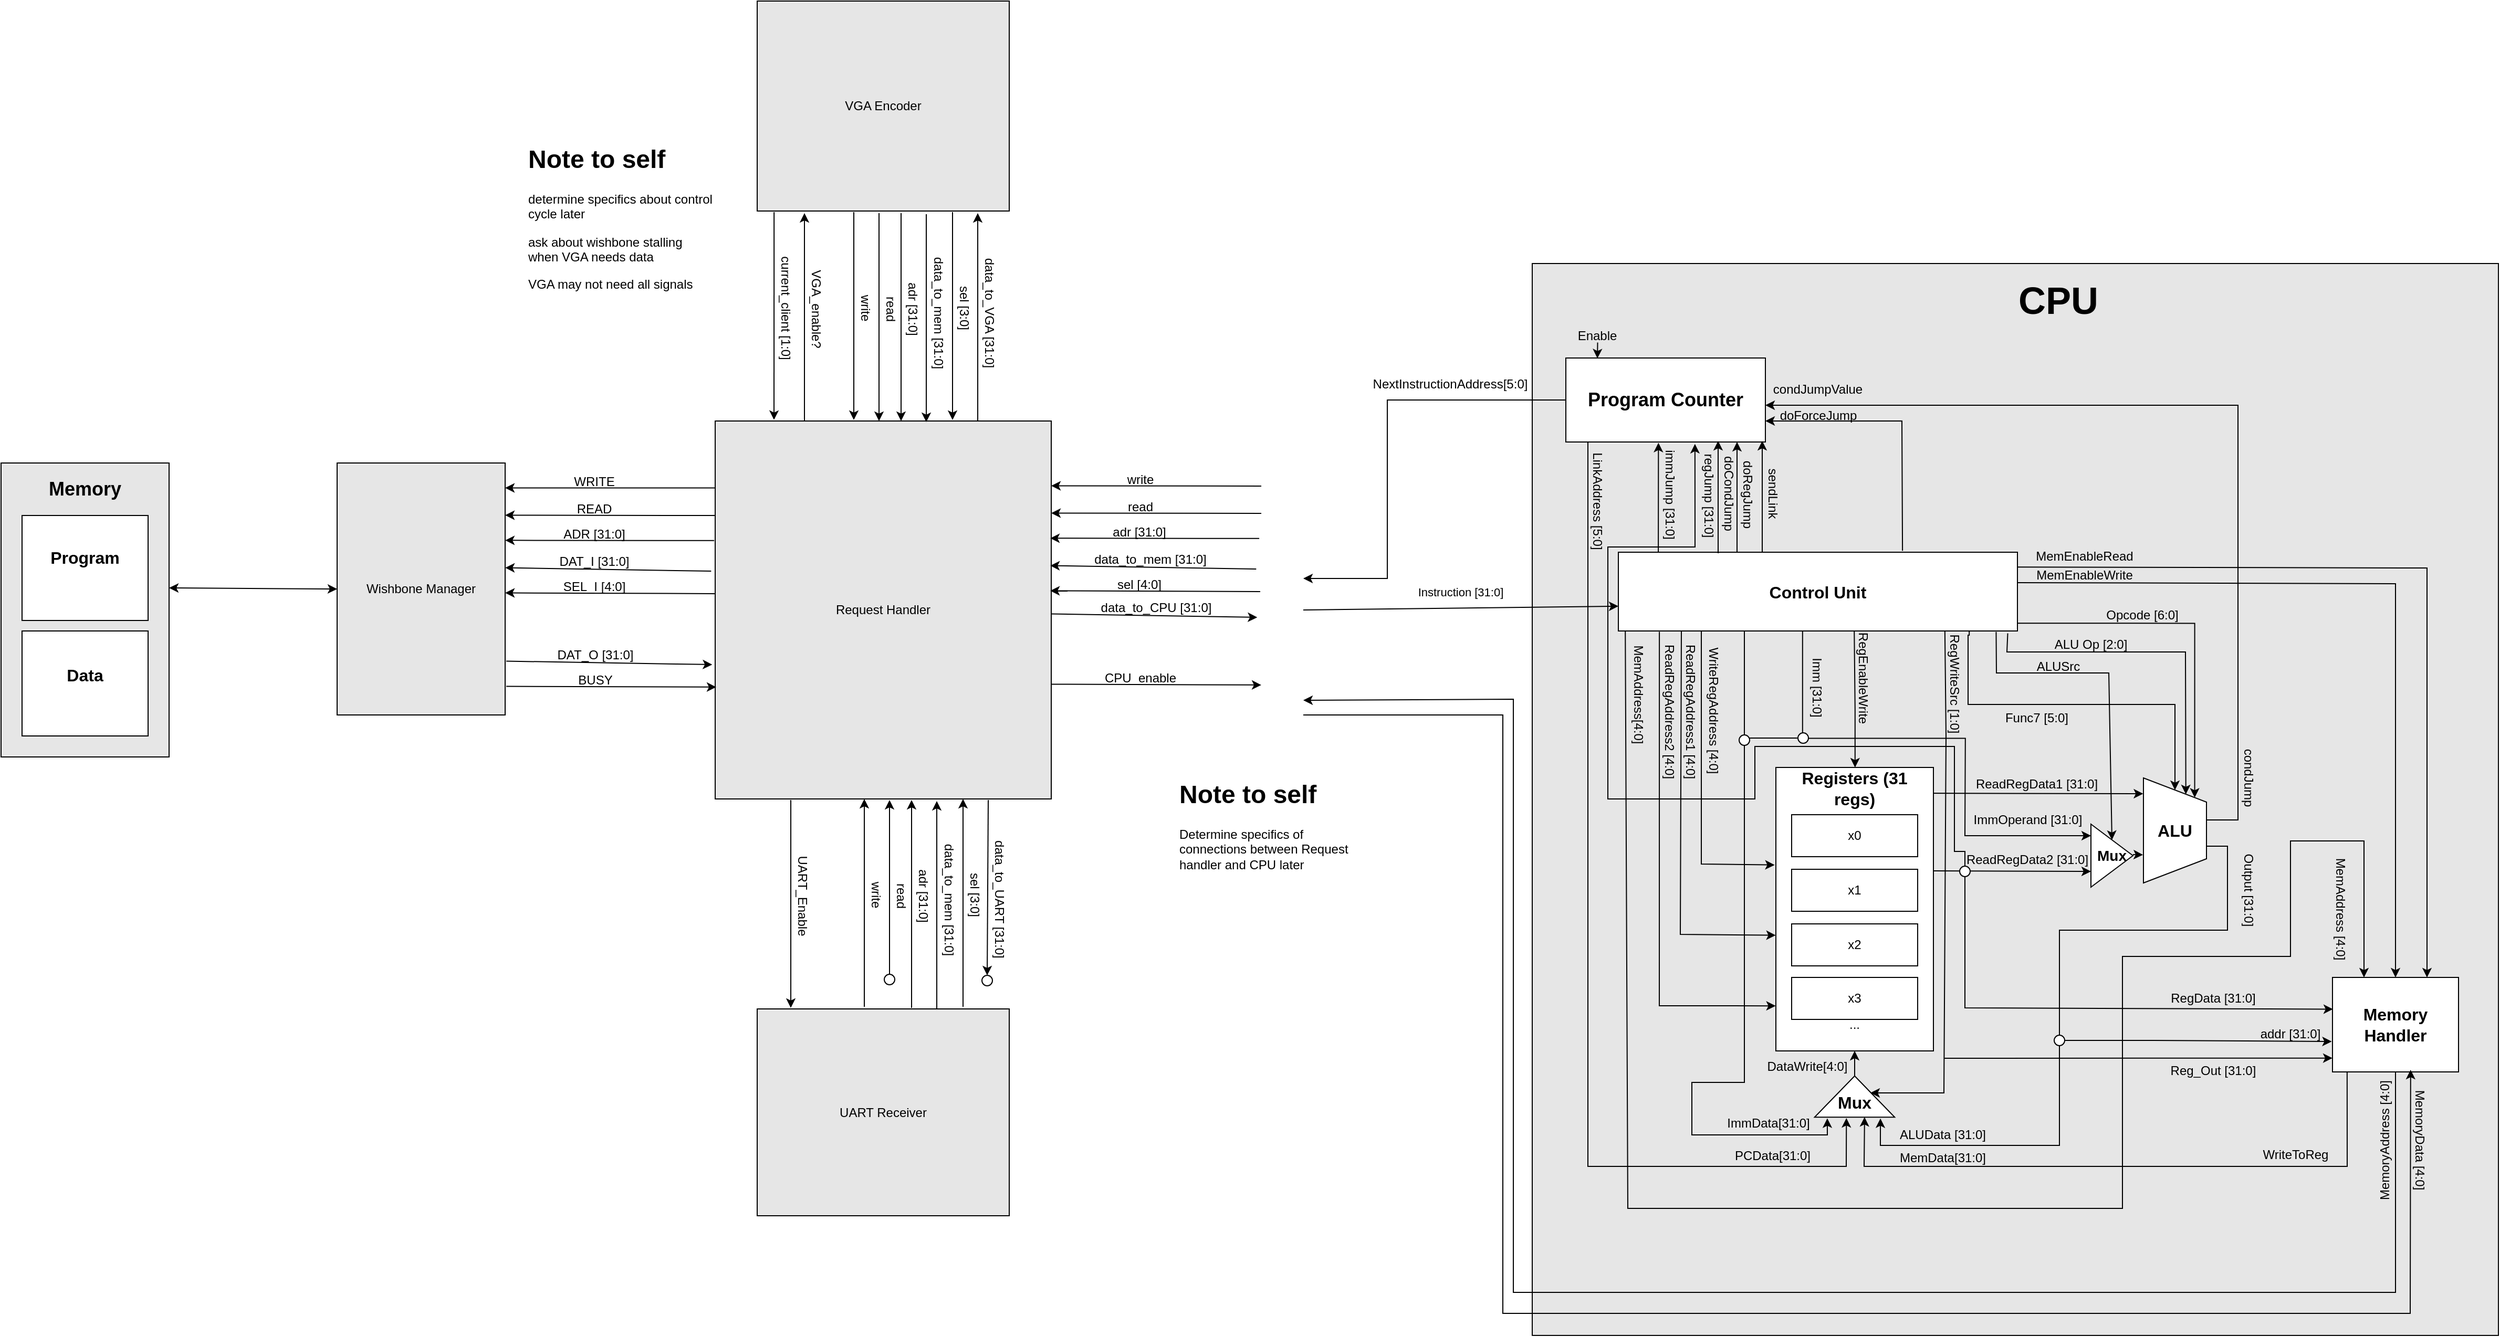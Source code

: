 <mxfile version="24.5.5" type="github">
  <diagram name="Page-1" id="UpYlr5SDMnZ8a_nCScI9">
    <mxGraphModel dx="2621" dy="1473" grid="1" gridSize="10" guides="1" tooltips="1" connect="1" arrows="1" fold="1" page="1" pageScale="1" pageWidth="850" pageHeight="1100" math="0" shadow="0">
      <root>
        <mxCell id="0" />
        <mxCell id="1" parent="0" />
        <mxCell id="yXjf_DAoQnlipOI_uSRa-1" value="" style="rounded=0;whiteSpace=wrap;html=1;fillColor=#E6E6E6;" parent="1" vertex="1">
          <mxGeometry x="-1200" width="160" height="280" as="geometry" />
        </mxCell>
        <mxCell id="yXjf_DAoQnlipOI_uSRa-2" value="" style="rounded=0;whiteSpace=wrap;html=1;" parent="1" vertex="1">
          <mxGeometry x="-1180" y="50" width="120" height="100" as="geometry" />
        </mxCell>
        <mxCell id="yXjf_DAoQnlipOI_uSRa-3" value="" style="rounded=0;whiteSpace=wrap;html=1;" parent="1" vertex="1">
          <mxGeometry x="-1180" y="160" width="120" height="100" as="geometry" />
        </mxCell>
        <mxCell id="yXjf_DAoQnlipOI_uSRa-4" value="" style="rounded=0;whiteSpace=wrap;html=1;fillColor=#E6E6E6;" parent="1" vertex="1">
          <mxGeometry x="258" y="-190" width="920" height="1021" as="geometry" />
        </mxCell>
        <mxCell id="yXjf_DAoQnlipOI_uSRa-5" value="" style="verticalLabelPosition=middle;verticalAlign=middle;html=1;shape=trapezoid;perimeter=trapezoidPerimeter;whiteSpace=wrap;size=0.23;arcSize=10;flipV=1;labelPosition=center;align=center;rotation=-90;" parent="1" vertex="1">
          <mxGeometry x="820" y="320" width="100" height="60" as="geometry" />
        </mxCell>
        <mxCell id="yXjf_DAoQnlipOI_uSRa-10" value="&lt;font style=&quot;font-size: 18px;&quot;&gt;&lt;b&gt;Program Counter&lt;/b&gt;&lt;/font&gt;" style="rounded=0;whiteSpace=wrap;html=1;" parent="1" vertex="1">
          <mxGeometry x="290" y="-100" width="190" height="80" as="geometry" />
        </mxCell>
        <mxCell id="bWer3pY09_kFjaxrSwIU-23" style="edgeStyle=orthogonalEdgeStyle;rounded=0;orthogonalLoop=1;jettySize=auto;html=1;exitX=1;exitY=0.5;exitDx=0;exitDy=0;entryX=0.909;entryY=1.011;entryDx=0;entryDy=0;entryPerimeter=0;" parent="1" target="8Gte9jZPgztsGGZdeEs2-76" edge="1">
          <mxGeometry relative="1" as="geometry">
            <mxPoint x="900" y="365" as="sourcePoint" />
            <mxPoint x="595" y="639" as="targetPoint" />
            <Array as="points">
              <mxPoint x="920" y="365" />
              <mxPoint x="920" y="445" />
              <mxPoint x="760" y="445" />
              <mxPoint x="760" y="650" />
              <mxPoint x="590" y="650" />
            </Array>
          </mxGeometry>
        </mxCell>
        <mxCell id="yXjf_DAoQnlipOI_uSRa-32" value="&lt;font style=&quot;font-size: 16px;&quot;&gt;&lt;b style=&quot;&quot;&gt;ALU&lt;/b&gt;&lt;/font&gt;" style="text;html=1;align=center;verticalAlign=middle;whiteSpace=wrap;rounded=0;" parent="1" vertex="1">
          <mxGeometry x="840" y="335" width="60" height="30" as="geometry" />
        </mxCell>
        <mxCell id="yXjf_DAoQnlipOI_uSRa-33" value="&lt;font style=&quot;font-size: 18px;&quot;&gt;&lt;b&gt;Memory&lt;/b&gt;&lt;/font&gt;" style="text;html=1;align=center;verticalAlign=middle;whiteSpace=wrap;rounded=0;" parent="1" vertex="1">
          <mxGeometry x="-1150" y="10" width="60" height="30" as="geometry" />
        </mxCell>
        <mxCell id="yXjf_DAoQnlipOI_uSRa-34" value="&lt;font style=&quot;font-size: 16px;&quot;&gt;&lt;b&gt;Program&lt;/b&gt;&lt;/font&gt;" style="text;html=1;align=center;verticalAlign=middle;whiteSpace=wrap;rounded=0;" parent="1" vertex="1">
          <mxGeometry x="-1150" y="75" width="60" height="30" as="geometry" />
        </mxCell>
        <mxCell id="yXjf_DAoQnlipOI_uSRa-35" value="&lt;font style=&quot;font-size: 16px;&quot;&gt;&lt;b&gt;Data&lt;/b&gt;&lt;/font&gt;" style="text;html=1;align=center;verticalAlign=middle;whiteSpace=wrap;rounded=0;" parent="1" vertex="1">
          <mxGeometry x="-1150" y="186.5" width="60" height="30" as="geometry" />
        </mxCell>
        <mxCell id="yXjf_DAoQnlipOI_uSRa-40" value="" style="endArrow=classic;html=1;rounded=0;entryX=-0.004;entryY=0.711;entryDx=0;entryDy=0;entryPerimeter=0;" parent="1" edge="1">
          <mxGeometry y="15" width="50" height="50" relative="1" as="geometry">
            <mxPoint x="40" y="140" as="sourcePoint" />
            <mxPoint x="340" y="136.385" as="targetPoint" />
            <mxPoint as="offset" />
          </mxGeometry>
        </mxCell>
        <mxCell id="yXjf_DAoQnlipOI_uSRa-41" value="&lt;font style=&quot;font-size: 36px;&quot;&gt;&lt;b style=&quot;&quot;&gt;CPU&lt;/b&gt;&lt;/font&gt;" style="text;html=1;align=center;verticalAlign=middle;whiteSpace=wrap;rounded=0;" parent="1" vertex="1">
          <mxGeometry x="729" y="-170" width="60" height="30" as="geometry" />
        </mxCell>
        <mxCell id="yXjf_DAoQnlipOI_uSRa-46" value="" style="endArrow=classic;html=1;rounded=0;exitX=0.59;exitY=1.03;exitDx=0;exitDy=0;exitPerimeter=0;entryX=0.5;entryY=0;entryDx=0;entryDy=0;" parent="1" edge="1">
          <mxGeometry width="50" height="50" relative="1" as="geometry">
            <mxPoint x="564.59" y="157.25" as="sourcePoint" />
            <mxPoint x="565.39" y="290" as="targetPoint" />
            <Array as="points">
              <mxPoint x="565.39" y="235" />
            </Array>
          </mxGeometry>
        </mxCell>
        <mxCell id="RlM1xWc07QcsKekBhpMz-2" style="edgeStyle=orthogonalEdgeStyle;rounded=0;orthogonalLoop=1;jettySize=auto;html=1;entryX=1;entryY=1;entryDx=0;entryDy=0;exitX=0.997;exitY=0.902;exitDx=0;exitDy=0;exitPerimeter=0;" parent="1" source="yXjf_DAoQnlipOI_uSRa-6" target="yXjf_DAoQnlipOI_uSRa-5" edge="1">
          <mxGeometry relative="1" as="geometry" />
        </mxCell>
        <mxCell id="yXjf_DAoQnlipOI_uSRa-47" value="RegEnableWrite" style="text;html=1;align=center;verticalAlign=middle;whiteSpace=wrap;rounded=0;rotation=90;" parent="1" vertex="1">
          <mxGeometry x="543" y="190" width="60" height="30" as="geometry" />
        </mxCell>
        <mxCell id="yXjf_DAoQnlipOI_uSRa-48" value="" style="endArrow=classic;html=1;rounded=0;exitX=0.012;exitY=0.098;exitDx=0;exitDy=0;exitPerimeter=0;entryX=-0.001;entryY=0.841;entryDx=0;entryDy=0;entryPerimeter=0;" parent="1" target="yXjf_DAoQnlipOI_uSRa-29" edge="1">
          <mxGeometry width="50" height="50" relative="1" as="geometry">
            <mxPoint x="379.06" y="160.716" as="sourcePoint" />
            <mxPoint x="458" y="516.8" as="targetPoint" />
            <Array as="points">
              <mxPoint x="379" y="517" />
            </Array>
          </mxGeometry>
        </mxCell>
        <mxCell id="yXjf_DAoQnlipOI_uSRa-49" value="ReadRegAddress2 [4:0]" style="text;html=1;align=center;verticalAlign=middle;whiteSpace=wrap;rounded=0;rotation=90;" parent="1" vertex="1">
          <mxGeometry x="323.5" y="221.5" width="131" height="30" as="geometry" />
        </mxCell>
        <mxCell id="yXjf_DAoQnlipOI_uSRa-50" value="" style="endArrow=classic;html=1;rounded=0;exitX=0.25;exitY=1;exitDx=0;exitDy=0;entryX=-0.001;entryY=0.592;entryDx=0;entryDy=0;entryPerimeter=0;" parent="1" target="yXjf_DAoQnlipOI_uSRa-29" edge="1">
          <mxGeometry width="50" height="50" relative="1" as="geometry">
            <mxPoint x="400" y="160" as="sourcePoint" />
            <mxPoint x="458" y="450.92" as="targetPoint" />
            <Array as="points">
              <mxPoint x="399" y="449" />
            </Array>
          </mxGeometry>
        </mxCell>
        <mxCell id="yXjf_DAoQnlipOI_uSRa-51" value="ReadRegAddress1 [4:0]" style="text;html=1;align=center;verticalAlign=middle;whiteSpace=wrap;rounded=0;rotation=90;" parent="1" vertex="1">
          <mxGeometry x="343.5" y="221.5" width="131" height="30" as="geometry" />
        </mxCell>
        <mxCell id="yXjf_DAoQnlipOI_uSRa-52" value="" style="endArrow=classic;html=1;rounded=0;exitX=0.3;exitY=1.001;exitDx=0;exitDy=0;entryX=-0.008;entryY=0.344;entryDx=0;entryDy=0;entryPerimeter=0;exitPerimeter=0;" parent="1" target="yXjf_DAoQnlipOI_uSRa-29" edge="1">
          <mxGeometry width="50" height="50" relative="1" as="geometry">
            <mxPoint x="419.0" y="160.075" as="sourcePoint" />
            <mxPoint x="454.25" y="382.61" as="targetPoint" />
            <Array as="points">
              <mxPoint x="419" y="382" />
            </Array>
          </mxGeometry>
        </mxCell>
        <mxCell id="yXjf_DAoQnlipOI_uSRa-53" value="WriteRegAddress [4:0]" style="text;html=1;align=center;verticalAlign=middle;whiteSpace=wrap;rounded=0;rotation=90;" parent="1" vertex="1">
          <mxGeometry x="366.5" y="220.5" width="129" height="30" as="geometry" />
        </mxCell>
        <mxCell id="yXjf_DAoQnlipOI_uSRa-58" value="" style="endArrow=classic;html=1;rounded=0;exitX=0.923;exitY=1.03;exitDx=0;exitDy=0;exitPerimeter=0;entryX=1;entryY=0.75;entryDx=0;entryDy=0;" parent="1" source="yXjf_DAoQnlipOI_uSRa-7" target="yXjf_DAoQnlipOI_uSRa-5" edge="1">
          <mxGeometry width="50" height="50" relative="1" as="geometry">
            <mxPoint x="700" y="270" as="sourcePoint" />
            <mxPoint x="891" y="290" as="targetPoint" />
            <Array as="points">
              <mxPoint x="710" y="180" />
              <mxPoint x="880" y="180" />
            </Array>
          </mxGeometry>
        </mxCell>
        <mxCell id="yXjf_DAoQnlipOI_uSRa-59" value="ALU Op [2:0]" style="text;html=1;align=center;verticalAlign=middle;whiteSpace=wrap;rounded=0;" parent="1" vertex="1">
          <mxGeometry x="730" y="158" width="120" height="30" as="geometry" />
        </mxCell>
        <mxCell id="yXjf_DAoQnlipOI_uSRa-60" value="&#xa;&lt;span style=&quot;color: rgb(0, 0, 0); font-family: Helvetica; font-size: 11px; font-style: normal; font-variant-ligatures: normal; font-variant-caps: normal; font-weight: 400; letter-spacing: normal; orphans: 2; text-align: center; text-indent: 0px; text-transform: none; widows: 2; word-spacing: 0px; -webkit-text-stroke-width: 0px; white-space: nowrap; background-color: rgb(255, 255, 255); text-decoration-thickness: initial; text-decoration-style: initial; text-decoration-color: initial; display: inline !important; float: none;&quot;&gt;Instruction [31:0]&lt;/span&gt;&#xa;&#xa;" style="text;html=1;align=center;verticalAlign=middle;whiteSpace=wrap;rounded=0;" parent="1" vertex="1">
          <mxGeometry x="140" y="115" width="100" height="30" as="geometry" />
        </mxCell>
        <mxCell id="yXjf_DAoQnlipOI_uSRa-65" value="&lt;font style=&quot;font-size: 16px;&quot;&gt;&lt;b style=&quot;&quot;&gt;Memory Handler&lt;/b&gt;&lt;/font&gt;" style="rounded=0;whiteSpace=wrap;html=1;" parent="1" vertex="1">
          <mxGeometry x="1020" y="490" width="120" height="90" as="geometry" />
        </mxCell>
        <mxCell id="yXjf_DAoQnlipOI_uSRa-66" value="" style="endArrow=classic;html=1;rounded=0;exitX=0.99;exitY=0.189;exitDx=0;exitDy=0;entryX=0.75;entryY=0;entryDx=0;entryDy=0;exitPerimeter=0;" parent="1" source="yXjf_DAoQnlipOI_uSRa-7" target="yXjf_DAoQnlipOI_uSRa-65" edge="1">
          <mxGeometry width="50" height="50" relative="1" as="geometry">
            <mxPoint x="840" y="430" as="sourcePoint" />
            <mxPoint x="890" y="380" as="targetPoint" />
            <Array as="points">
              <mxPoint x="1110" y="100" />
            </Array>
          </mxGeometry>
        </mxCell>
        <mxCell id="yXjf_DAoQnlipOI_uSRa-67" value="MemEnableRead" style="text;html=1;align=center;verticalAlign=middle;whiteSpace=wrap;rounded=0;" parent="1" vertex="1">
          <mxGeometry x="738" y="75" width="92" height="27" as="geometry" />
        </mxCell>
        <mxCell id="yXjf_DAoQnlipOI_uSRa-70" value="" style="endArrow=classic;html=1;rounded=0;exitX=0.5;exitY=1;exitDx=0;exitDy=0;" parent="1" source="yXjf_DAoQnlipOI_uSRa-65" edge="1">
          <mxGeometry width="50" height="50" relative="1" as="geometry">
            <mxPoint x="1070" y="600" as="sourcePoint" />
            <mxPoint x="40" y="226" as="targetPoint" />
            <Array as="points">
              <mxPoint x="1080" y="790" />
              <mxPoint x="240" y="790" />
              <mxPoint x="240" y="225" />
            </Array>
          </mxGeometry>
        </mxCell>
        <mxCell id="yXjf_DAoQnlipOI_uSRa-71" value="" style="endArrow=classic;html=1;rounded=0;exitX=0.831;exitY=1.012;exitDx=0;exitDy=0;exitPerimeter=0;entryX=0.5;entryY=0;entryDx=0;entryDy=0;" parent="1" source="yXjf_DAoQnlipOI_uSRa-7" target="8Gte9jZPgztsGGZdeEs2-83" edge="1">
          <mxGeometry width="50" height="50" relative="1" as="geometry">
            <mxPoint x="770" y="280" as="sourcePoint" />
            <mxPoint x="820" y="230" as="targetPoint" />
            <Array as="points">
              <mxPoint x="700" y="200" />
              <mxPoint x="807" y="200" />
            </Array>
          </mxGeometry>
        </mxCell>
        <mxCell id="yXjf_DAoQnlipOI_uSRa-72" value="ALUSrc" style="text;html=1;align=center;verticalAlign=middle;whiteSpace=wrap;rounded=0;" parent="1" vertex="1">
          <mxGeometry x="698" y="180" width="122" height="27" as="geometry" />
        </mxCell>
        <mxCell id="yXjf_DAoQnlipOI_uSRa-76" value="" style="endArrow=classic;html=1;rounded=0;exitX=0.994;exitY=0.076;exitDx=0;exitDy=0;exitPerimeter=0;entryX=0.89;entryY=1.005;entryDx=0;entryDy=0;entryPerimeter=0;" parent="1" edge="1">
          <mxGeometry width="50" height="50" relative="1" as="geometry">
            <mxPoint x="615.1" y="314.52" as="sourcePoint" />
            <mxPoint x="839.7" y="315.0" as="targetPoint" />
          </mxGeometry>
        </mxCell>
        <mxCell id="yXjf_DAoQnlipOI_uSRa-77" value="ReadRegData1 [31:0]" style="text;html=1;align=center;verticalAlign=middle;whiteSpace=wrap;rounded=0;" parent="1" vertex="1">
          <mxGeometry x="675" y="291" width="127" height="30" as="geometry" />
        </mxCell>
        <mxCell id="yXjf_DAoQnlipOI_uSRa-79" value="" style="endArrow=classic;html=1;rounded=0;exitX=1.002;exitY=0.365;exitDx=0;exitDy=0;exitPerimeter=0;entryX=0;entryY=0.75;entryDx=0;entryDy=0;" parent="1" source="yXjf_DAoQnlipOI_uSRa-29" target="8Gte9jZPgztsGGZdeEs2-83" edge="1">
          <mxGeometry width="50" height="50" relative="1" as="geometry">
            <mxPoint x="616.3" y="367.42" as="sourcePoint" />
            <mxPoint x="839.58" y="367.3" as="targetPoint" />
          </mxGeometry>
        </mxCell>
        <mxCell id="yXjf_DAoQnlipOI_uSRa-80" value="ReadRegData2 [31:0]" style="text;html=1;align=center;verticalAlign=middle;whiteSpace=wrap;rounded=0;" parent="1" vertex="1">
          <mxGeometry x="670" y="363" width="119" height="30" as="geometry" />
        </mxCell>
        <mxCell id="HdYWClEYyVrbTFhswKsE-1" value="" style="endArrow=classic;html=1;rounded=0;entryX=-0.01;entryY=0.313;entryDx=0;entryDy=0;exitX=0;exitY=1;exitDx=0;exitDy=0;entryPerimeter=0;" parent="1" edge="1">
          <mxGeometry width="50" height="50" relative="1" as="geometry">
            <mxPoint x="515.4" y="152.22" as="sourcePoint" />
            <mxPoint x="790.0" y="355" as="targetPoint" />
            <Array as="points">
              <mxPoint x="515.4" y="262.22" />
              <mxPoint x="670.4" y="262.22" />
              <mxPoint x="670" y="355" />
            </Array>
          </mxGeometry>
        </mxCell>
        <mxCell id="yXjf_DAoQnlipOI_uSRa-29" value="" style="rounded=0;whiteSpace=wrap;html=1;" parent="1" vertex="1">
          <mxGeometry x="490" y="290" width="150" height="270" as="geometry" />
        </mxCell>
        <mxCell id="yXjf_DAoQnlipOI_uSRa-11" value="x0" style="rounded=0;whiteSpace=wrap;html=1;" parent="1" vertex="1">
          <mxGeometry x="504.99" y="335" width="120" height="40" as="geometry" />
        </mxCell>
        <mxCell id="yXjf_DAoQnlipOI_uSRa-12" value="x1" style="rounded=0;whiteSpace=wrap;html=1;" parent="1" vertex="1">
          <mxGeometry x="504.99" y="387" width="120" height="40" as="geometry" />
        </mxCell>
        <mxCell id="yXjf_DAoQnlipOI_uSRa-13" value="x2" style="rounded=0;whiteSpace=wrap;html=1;" parent="1" vertex="1">
          <mxGeometry x="504.99" y="439" width="120" height="40" as="geometry" />
        </mxCell>
        <mxCell id="yXjf_DAoQnlipOI_uSRa-14" value="x3" style="rounded=0;whiteSpace=wrap;html=1;" parent="1" vertex="1">
          <mxGeometry x="504.99" y="490" width="120" height="40" as="geometry" />
        </mxCell>
        <mxCell id="yXjf_DAoQnlipOI_uSRa-31" value="&lt;font style=&quot;font-size: 16px;&quot;&gt;&lt;b style=&quot;&quot;&gt;Registers (31 regs)&lt;/b&gt;&lt;/font&gt;" style="text;html=1;align=center;verticalAlign=middle;whiteSpace=wrap;rounded=0;" parent="1" vertex="1">
          <mxGeometry x="510" y="295" width="110" height="30" as="geometry" />
        </mxCell>
        <mxCell id="yXjf_DAoQnlipOI_uSRa-39" value="..." style="text;html=1;align=center;verticalAlign=middle;whiteSpace=wrap;rounded=0;" parent="1" vertex="1">
          <mxGeometry x="535" y="520" width="60" height="30" as="geometry" />
        </mxCell>
        <mxCell id="HdYWClEYyVrbTFhswKsE-3" value="Imm [31:0]" style="text;html=1;align=center;verticalAlign=middle;whiteSpace=wrap;rounded=0;rotation=90;" parent="1" vertex="1">
          <mxGeometry x="474.5" y="198.5" width="110" height="30" as="geometry" />
        </mxCell>
        <mxCell id="8Gte9jZPgztsGGZdeEs2-6" value="" style="endArrow=classic;html=1;rounded=0;exitX=0.5;exitY=1;exitDx=0;exitDy=0;entryX=0.004;entryY=0.336;entryDx=0;entryDy=0;entryPerimeter=0;" parent="1" target="yXjf_DAoQnlipOI_uSRa-65" edge="1">
          <mxGeometry width="50" height="50" relative="1" as="geometry">
            <mxPoint x="670" y="393" as="sourcePoint" />
            <mxPoint x="1017.24" y="520.42" as="targetPoint" />
            <Array as="points">
              <mxPoint x="670" y="459" />
              <mxPoint x="670" y="519" />
            </Array>
          </mxGeometry>
        </mxCell>
        <mxCell id="8Gte9jZPgztsGGZdeEs2-9" value="Output [31:0]" style="text;html=1;align=center;verticalAlign=middle;whiteSpace=wrap;rounded=0;rotation=90;" parent="1" vertex="1">
          <mxGeometry x="895" y="392" width="90" height="30" as="geometry" />
        </mxCell>
        <mxCell id="8Gte9jZPgztsGGZdeEs2-12" value="" style="endArrow=classic;html=1;rounded=0;exitX=0.048;exitY=1.003;exitDx=0;exitDy=0;exitPerimeter=0;entryX=0.75;entryY=0.2;entryDx=0;entryDy=0;entryPerimeter=0;" parent="1" target="8Gte9jZPgztsGGZdeEs2-76" edge="1">
          <mxGeometry width="50" height="50" relative="1" as="geometry">
            <mxPoint x="650.76" y="145.18" as="sourcePoint" />
            <mxPoint x="595" y="605.824" as="targetPoint" />
            <Array as="points">
              <mxPoint x="652" y="260" />
              <mxPoint x="650" y="600" />
            </Array>
          </mxGeometry>
        </mxCell>
        <mxCell id="8Gte9jZPgztsGGZdeEs2-13" value="RegWriteSrc [1:0]" style="text;html=1;align=center;verticalAlign=middle;whiteSpace=wrap;rounded=0;rotation=90;" parent="1" vertex="1">
          <mxGeometry x="605.5" y="195" width="109" height="30" as="geometry" />
        </mxCell>
        <mxCell id="yXjf_DAoQnlipOI_uSRa-7" value="Control Unit" style="rounded=0;whiteSpace=wrap;html=1;" parent="1" vertex="1">
          <mxGeometry x="600" y="85" width="120" height="75" as="geometry" />
        </mxCell>
        <mxCell id="8Gte9jZPgztsGGZdeEs2-23" value="" style="endArrow=classic;html=1;rounded=0;exitX=0.009;exitY=0.913;exitDx=0;exitDy=0;exitPerimeter=0;entryX=0.25;entryY=0;entryDx=0;entryDy=0;" parent="1" source="8Gte9jZPgztsGGZdeEs2-24" target="yXjf_DAoQnlipOI_uSRa-65" edge="1">
          <mxGeometry width="50" height="50" relative="1" as="geometry">
            <mxPoint x="447" y="340" as="sourcePoint" />
            <mxPoint x="1000" y="553" as="targetPoint" />
            <Array as="points">
              <mxPoint x="349" y="710" />
              <mxPoint x="820" y="710" />
              <mxPoint x="820" y="470" />
              <mxPoint x="980" y="470" />
              <mxPoint x="980" y="360" />
              <mxPoint x="1050" y="360" />
              <mxPoint x="1050" y="410" />
              <mxPoint x="1050" y="470" />
            </Array>
          </mxGeometry>
        </mxCell>
        <mxCell id="8Gte9jZPgztsGGZdeEs2-24" value="MemAddress[4:0]" style="text;html=1;align=center;verticalAlign=middle;whiteSpace=wrap;rounded=0;rotation=90;" parent="1" vertex="1">
          <mxGeometry x="297.25" y="205.75" width="123.5" height="30" as="geometry" />
        </mxCell>
        <mxCell id="8Gte9jZPgztsGGZdeEs2-35" value="" style="endArrow=classic;html=1;rounded=0;entryX=0.62;entryY=0.978;entryDx=0;entryDy=0;entryPerimeter=0;" parent="1" target="yXjf_DAoQnlipOI_uSRa-65" edge="1">
          <mxGeometry width="50" height="50" relative="1" as="geometry">
            <mxPoint x="40" y="240" as="sourcePoint" />
            <mxPoint x="180" y="250" as="targetPoint" />
            <Array as="points">
              <mxPoint x="230" y="240" />
              <mxPoint x="230" y="810" />
              <mxPoint x="1094" y="810" />
            </Array>
          </mxGeometry>
        </mxCell>
        <mxCell id="8Gte9jZPgztsGGZdeEs2-36" value="" style="endArrow=classic;html=1;rounded=0;exitX=0.116;exitY=1.003;exitDx=0;exitDy=0;exitPerimeter=0;entryX=0.002;entryY=0.624;entryDx=0;entryDy=0;entryPerimeter=0;" parent="1" target="8Gte9jZPgztsGGZdeEs2-74" edge="1">
          <mxGeometry width="50" height="50" relative="1" as="geometry">
            <mxPoint x="1033.92" y="580.27" as="sourcePoint" />
            <mxPoint x="565" y="560" as="targetPoint" />
            <Array as="points">
              <mxPoint x="1034" y="670" />
              <mxPoint x="574" y="670" />
            </Array>
          </mxGeometry>
        </mxCell>
        <mxCell id="8Gte9jZPgztsGGZdeEs2-37" value="WriteToReg" style="text;html=1;align=center;verticalAlign=middle;whiteSpace=wrap;rounded=0;" parent="1" vertex="1">
          <mxGeometry x="935" y="644" width="100" height="30" as="geometry" />
        </mxCell>
        <mxCell id="8Gte9jZPgztsGGZdeEs2-40" value="MemoryAddress [4:0]" style="text;html=1;align=center;verticalAlign=middle;whiteSpace=wrap;rounded=0;rotation=-90;" parent="1" vertex="1">
          <mxGeometry x="1010" y="630" width="120" height="30" as="geometry" />
        </mxCell>
        <mxCell id="8Gte9jZPgztsGGZdeEs2-41" value="MemoryData [4:0]" style="text;html=1;align=center;verticalAlign=middle;whiteSpace=wrap;rounded=0;rotation=90;" parent="1" vertex="1">
          <mxGeometry x="1043" y="630" width="120" height="30" as="geometry" />
        </mxCell>
        <mxCell id="8Gte9jZPgztsGGZdeEs2-42" value="MemAddress [4:0]" style="text;html=1;align=center;verticalAlign=middle;whiteSpace=wrap;rounded=0;rotation=90;" parent="1" vertex="1">
          <mxGeometry x="965" y="410" width="125" height="30" as="geometry" />
        </mxCell>
        <mxCell id="8Gte9jZPgztsGGZdeEs2-44" value="RegData&lt;span style=&quot;color: rgba(0, 0, 0, 0); font-family: monospace; font-size: 0px; text-align: start; text-wrap: nowrap;&quot;&gt;%3CmxGraphModel%3E%3Croot%3E%3CmxCell%20id%3D%220%22%2F%3E%3CmxCell%20id%3D%221%22%20parent%3D%220%22%2F%3E%3CmxCell%20id%3D%222%22%20value%3D%22ReadRegData2%20%5B4%3A0%5D%22%20style%3D%22text%3Bhtml%3D1%3Balign%3Dcenter%3BverticalAlign%3Dmiddle%3BwhiteSpace%3Dwrap%3Brounded%3D0%3B%22%20vertex%3D%221%22%20parent%3D%221%22%3E%3CmxGeometry%20x%3D%22683%22%20y%3D%22344%22%20width%3D%22117%22%20height%3D%2230%22%20as%3D%22geometry%22%2F%3E%3C%2FmxCell%3E%3C%2Froot%3E%3C%2FmxGraphModel%3E&lt;/span&gt;&amp;nbsp;[31&lt;span style=&quot;color: rgba(0, 0, 0, 0); font-family: monospace; font-size: 0px; text-align: start; text-wrap: nowrap;&quot;&gt;%3CmxGraphModel%3E%3Croot%3E%3CmxCell%20id%3D%220%22%2F%3E%3CmxCell%20id%3D%221%22%20parent%3D%220%22%2F%3E%3CmxCell%20id%3D%222%22%20value%3D%22ReadRegData2%20%5B4%3A0%5D%22%20style%3D%22text%3Bhtml%3D1%3Balign%3Dcenter%3BverticalAlign%3Dmiddle%3BwhiteSpace%3Dwrap%3Brounded%3D0%3B%22%20vertex%3D%221%22%20parent%3D%221%22%3E%3CmxGeometry%20x%3D%22683%22%20y%3D%22344%22%20width%3D%22117%22%20height%3D%2230%22%20as%3D%22geometry%22%2F%3E%3C%2FmxCell%3E%3C%2Froot%3E%3C%2FmxGraphModel%3E&lt;/span&gt;:0]" style="text;html=1;align=center;verticalAlign=middle;whiteSpace=wrap;rounded=0;" parent="1" vertex="1">
          <mxGeometry x="848" y="495" width="117" height="30" as="geometry" />
        </mxCell>
        <mxCell id="8Gte9jZPgztsGGZdeEs2-46" value="ALUData [31:0]" style="text;html=1;align=center;verticalAlign=middle;whiteSpace=wrap;rounded=0;" parent="1" vertex="1">
          <mxGeometry x="605.5" y="625" width="85.5" height="30" as="geometry" />
        </mxCell>
        <mxCell id="8Gte9jZPgztsGGZdeEs2-47" value="MemData[31:0]&lt;span style=&quot;color: rgba(0, 0, 0, 0); font-family: monospace; font-size: 0px; text-align: start; text-wrap: nowrap;&quot;&gt;%3CmxGraphModel%3E%3Croot%3E%3CmxCell%20id%3D%220%22%2F%3E%3CmxCell%20id%3D%221%22%20parent%3D%220%22%2F%3E%3CmxCell%20id%3D%222%22%20value%3D%22ALUOut%20%5B4%3A0%5D%22%20style%3D%22text%3Bhtml%3D1%3Balign%3Dcenter%3BverticalAlign%3Dmiddle%3BwhiteSpace%3Dwrap%3Brounded%3D0%3B%22%20vertex%3D%221%22%20parent%3D%221%22%3E%3CmxGeometry%20x%3D%22604.5%22%20y%3D%22565%22%20width%3D%2285.5%22%20height%3D%2230%22%20as%3D%22geometry%22%2F%3E%3C%2FmxCell%3E%3C%2Froot%3E%3C%2FmxGraphModel%3E&lt;/span&gt;" style="text;html=1;align=center;verticalAlign=middle;whiteSpace=wrap;rounded=0;" parent="1" vertex="1">
          <mxGeometry x="605.5" y="647" width="85.5" height="30" as="geometry" />
        </mxCell>
        <mxCell id="8Gte9jZPgztsGGZdeEs2-48" value="ImmData[31:0]&lt;span style=&quot;color: rgba(0, 0, 0, 0); font-family: monospace; font-size: 0px; text-align: start; text-wrap: nowrap;&quot;&gt;%3CmxGraphModel%3E%3Croot%3E%3CmxCell%20id%3D%220%22%2F%3E%3CmxCell%20id%3D%221%22%20parent%3D%220%22%2F%3E%3CmxCell%20id%3D%222%22%20value%3D%22ALUOut%20%5B4%3A0%5D%22%20style%3D%22text%3Bhtml%3D1%3Balign%3Dcenter%3BverticalAlign%3Dmiddle%3BwhiteSpace%3Dwrap%3Brounded%3D0%3B%22%20vertex%3D%221%22%20parent%3D%221%22%3E%3CmxGeometry%20x%3D%22604.5%22%20y%3D%22565%22%20width%3D%2285.5%22%20height%3D%2230%22%20as%3D%22geometry%22%2F%3E%3C%2FmxCell%3E%3C%2Froot%3E%3C%2FmxGraphModel%3E&lt;/span&gt;" style="text;html=1;align=center;verticalAlign=middle;whiteSpace=wrap;rounded=0;" parent="1" vertex="1">
          <mxGeometry x="440" y="614" width="85.5" height="30" as="geometry" />
        </mxCell>
        <mxCell id="8Gte9jZPgztsGGZdeEs2-49" value="" style="endArrow=classic;html=1;rounded=0;exitX=0;exitY=0.5;exitDx=0;exitDy=0;" parent="1" source="yXjf_DAoQnlipOI_uSRa-10" edge="1">
          <mxGeometry width="50" height="50" relative="1" as="geometry">
            <mxPoint x="290" y="-80" as="sourcePoint" />
            <mxPoint x="40" y="110" as="targetPoint" />
            <Array as="points">
              <mxPoint x="210" y="-60" />
              <mxPoint x="120" y="-60" />
              <mxPoint x="120" y="110" />
            </Array>
          </mxGeometry>
        </mxCell>
        <mxCell id="8Gte9jZPgztsGGZdeEs2-50" value="NextInstructionAddress[5:0]" style="text;html=1;align=center;verticalAlign=middle;whiteSpace=wrap;rounded=0;" parent="1" vertex="1">
          <mxGeometry x="150" y="-90" width="60" height="30" as="geometry" />
        </mxCell>
        <mxCell id="8Gte9jZPgztsGGZdeEs2-56" value="" style="endArrow=classic;html=1;rounded=0;exitX=1;exitY=0;exitDx=0;exitDy=0;entryX=1;entryY=0.5;entryDx=0;entryDy=0;" parent="1" edge="1">
          <mxGeometry width="50" height="50" relative="1" as="geometry">
            <mxPoint x="900" y="340" as="sourcePoint" />
            <mxPoint x="480" y="-55.0" as="targetPoint" />
            <Array as="points">
              <mxPoint x="930" y="340" />
              <mxPoint x="930" y="-55" />
            </Array>
          </mxGeometry>
        </mxCell>
        <mxCell id="8Gte9jZPgztsGGZdeEs2-57" value="condJump" style="text;html=1;align=center;verticalAlign=middle;whiteSpace=wrap;rounded=0;rotation=90;" parent="1" vertex="1">
          <mxGeometry x="910" y="285" width="60" height="30" as="geometry" />
        </mxCell>
        <mxCell id="8Gte9jZPgztsGGZdeEs2-58" value="condJumpValue" style="text;html=1;align=center;verticalAlign=middle;whiteSpace=wrap;rounded=0;rotation=0;" parent="1" vertex="1">
          <mxGeometry x="500" y="-85" width="60" height="30" as="geometry" />
        </mxCell>
        <mxCell id="8Gte9jZPgztsGGZdeEs2-59" value="" style="endArrow=classic;html=1;rounded=0;exitX=0.712;exitY=-0.018;exitDx=0;exitDy=0;entryX=1;entryY=0.75;entryDx=0;entryDy=0;exitPerimeter=0;" parent="1" source="yXjf_DAoQnlipOI_uSRa-6" target="yXjf_DAoQnlipOI_uSRa-10" edge="1">
          <mxGeometry width="50" height="50" relative="1" as="geometry">
            <mxPoint x="411" y="87" as="sourcePoint" />
            <mxPoint x="411" y="-20" as="targetPoint" />
            <Array as="points">
              <mxPoint x="610" y="-40" />
            </Array>
          </mxGeometry>
        </mxCell>
        <mxCell id="8Gte9jZPgztsGGZdeEs2-60" value="doForceJump" style="text;html=1;align=center;verticalAlign=middle;whiteSpace=wrap;rounded=0;rotation=0;" parent="1" vertex="1">
          <mxGeometry x="490.75" y="-60" width="78.5" height="30" as="geometry" />
        </mxCell>
        <mxCell id="8Gte9jZPgztsGGZdeEs2-65" value="" style="endArrow=classic;html=1;rounded=0;entryX=0.369;entryY=1;entryDx=0;entryDy=0;entryPerimeter=0;" parent="1" edge="1">
          <mxGeometry width="50" height="50" relative="1" as="geometry">
            <mxPoint x="311" y="-20" as="sourcePoint" />
            <mxPoint x="557.14" y="624.0" as="targetPoint" />
            <Array as="points">
              <mxPoint x="311" y="670" />
              <mxPoint x="557" y="670" />
            </Array>
          </mxGeometry>
        </mxCell>
        <mxCell id="8Gte9jZPgztsGGZdeEs2-66" value="PCData[31:0]&lt;span style=&quot;color: rgba(0, 0, 0, 0); font-family: monospace; font-size: 0px; text-align: start; text-wrap: nowrap;&quot;&gt;%3CmxGraphModel%3E%3Croot%3E%3CmxCell%20id%3D%220%22%2F%3E%3CmxCell%20id%3D%221%22%20parent%3D%220%22%2F%3E%3CmxCell%20id%3D%222%22%20value%3D%22ALUOut%20%5B4%3A0%5D%22%20style%3D%22text%3Bhtml%3D1%3Balign%3Dcenter%3BverticalAlign%3Dmiddle%3BwhiteSpace%3Dwrap%3Brounded%3D0%3B%22%20vertex%3D%221%22%20parent%3D%221%22%3E%3CmxGeometry%20x%3D%22604.5%22%20y%3D%22565%22%20width%3D%2285.5%22%20height%3D%2230%22%20as%3D%22geometry%22%2F%3E%3C%2FmxCell%3E%3C%2Froot%3E%3C%2FmxGraphModel%3E&lt;/span&gt;" style="text;html=1;align=center;verticalAlign=middle;whiteSpace=wrap;rounded=0;" parent="1" vertex="1">
          <mxGeometry x="444" y="645" width="85.5" height="30" as="geometry" />
        </mxCell>
        <mxCell id="8Gte9jZPgztsGGZdeEs2-67" value="" style="endArrow=classic;html=1;rounded=0;exitX=0.25;exitY=0;exitDx=0;exitDy=0;entryX=0.288;entryY=0.971;entryDx=0;entryDy=0;entryPerimeter=0;" parent="1" edge="1">
          <mxGeometry width="50" height="50" relative="1" as="geometry">
            <mxPoint x="477" y="86" as="sourcePoint" />
            <mxPoint x="477" y="-21" as="targetPoint" />
          </mxGeometry>
        </mxCell>
        <mxCell id="8Gte9jZPgztsGGZdeEs2-68" value="sendLink" style="text;html=1;align=center;verticalAlign=middle;whiteSpace=wrap;rounded=0;rotation=90;" parent="1" vertex="1">
          <mxGeometry x="447.25" y="14.25" width="78.5" height="30" as="geometry" />
        </mxCell>
        <mxCell id="8Gte9jZPgztsGGZdeEs2-74" value="" style="triangle;whiteSpace=wrap;html=1;rotation=-90;" parent="1" vertex="1">
          <mxGeometry x="545.37" y="565.37" width="39.25" height="76.25" as="geometry" />
        </mxCell>
        <mxCell id="8Gte9jZPgztsGGZdeEs2-75" value="" style="endArrow=classic;html=1;rounded=0;exitX=1;exitY=0.5;exitDx=0;exitDy=0;entryX=0.5;entryY=1;entryDx=0;entryDy=0;" parent="1" source="8Gte9jZPgztsGGZdeEs2-74" target="yXjf_DAoQnlipOI_uSRa-29" edge="1">
          <mxGeometry width="50" height="50" relative="1" as="geometry">
            <mxPoint x="690" y="580" as="sourcePoint" />
            <mxPoint x="740" y="530" as="targetPoint" />
          </mxGeometry>
        </mxCell>
        <mxCell id="8Gte9jZPgztsGGZdeEs2-76" value="&lt;font style=&quot;font-size: 16px;&quot;&gt;&lt;b&gt;Mux&lt;/b&gt;&lt;/font&gt;" style="text;html=1;align=center;verticalAlign=middle;whiteSpace=wrap;rounded=0;" parent="1" vertex="1">
          <mxGeometry x="535" y="594" width="60" height="30" as="geometry" />
        </mxCell>
        <mxCell id="8Gte9jZPgztsGGZdeEs2-77" value="DataWrite[4:0]" style="text;html=1;align=center;verticalAlign=middle;whiteSpace=wrap;rounded=0;" parent="1" vertex="1">
          <mxGeometry x="490" y="560" width="60" height="30" as="geometry" />
        </mxCell>
        <mxCell id="8Gte9jZPgztsGGZdeEs2-83" value="&lt;font style=&quot;font-size: 14px;&quot;&gt;&lt;b style=&quot;&quot;&gt;Mux&lt;/b&gt;&lt;/font&gt;" style="triangle;whiteSpace=wrap;html=1;" parent="1" vertex="1">
          <mxGeometry x="790" y="344" width="40" height="60" as="geometry" />
        </mxCell>
        <mxCell id="8Gte9jZPgztsGGZdeEs2-87" value="ImmOperand [31:0]" style="text;html=1;align=center;verticalAlign=middle;whiteSpace=wrap;rounded=0;rotation=0;" parent="1" vertex="1">
          <mxGeometry x="674.5" y="325" width="110" height="30" as="geometry" />
        </mxCell>
        <mxCell id="8Gte9jZPgztsGGZdeEs2-89" value="" style="ellipse;whiteSpace=wrap;html=1;aspect=fixed;" parent="1" vertex="1">
          <mxGeometry x="665" y="384" width="10" height="10" as="geometry" />
        </mxCell>
        <mxCell id="8Gte9jZPgztsGGZdeEs2-90" value="LinkAddress [5:0]" style="text;html=1;align=center;verticalAlign=middle;whiteSpace=wrap;rounded=0;rotation=90;" parent="1" vertex="1">
          <mxGeometry x="265.19" y="21.68" width="110.13" height="30" as="geometry" />
        </mxCell>
        <mxCell id="RlM1xWc07QcsKekBhpMz-3" style="edgeStyle=orthogonalEdgeStyle;rounded=0;orthogonalLoop=1;jettySize=auto;html=1;exitX=0.043;exitY=0.03;exitDx=0;exitDy=0;exitPerimeter=0;entryX=1;entryY=0.5;entryDx=0;entryDy=0;" parent="1" source="8Gte9jZPgztsGGZdeEs2-13" target="yXjf_DAoQnlipOI_uSRa-5" edge="1">
          <mxGeometry relative="1" as="geometry">
            <mxPoint x="720" y="226.025" as="sourcePoint" />
            <mxPoint x="870" y="386" as="targetPoint" />
            <Array as="points">
              <mxPoint x="673" y="164" />
              <mxPoint x="673" y="230" />
              <mxPoint x="870" y="230" />
            </Array>
          </mxGeometry>
        </mxCell>
        <mxCell id="RlM1xWc07QcsKekBhpMz-4" value="Opcode [6:0]" style="text;html=1;align=center;verticalAlign=middle;whiteSpace=wrap;rounded=0;" parent="1" vertex="1">
          <mxGeometry x="798" y="135" width="82" height="20" as="geometry" />
        </mxCell>
        <mxCell id="RlM1xWc07QcsKekBhpMz-5" value="Func7 [5:0]" style="text;html=1;align=center;verticalAlign=middle;whiteSpace=wrap;rounded=0;" parent="1" vertex="1">
          <mxGeometry x="700" y="228.5" width="77" height="28.5" as="geometry" />
        </mxCell>
        <mxCell id="8Gte9jZPgztsGGZdeEs2-95" value="" style="endArrow=classic;html=1;rounded=0;entryX=0.5;entryY=0;entryDx=0;entryDy=0;" parent="1" target="yXjf_DAoQnlipOI_uSRa-65" edge="1">
          <mxGeometry width="50" height="50" relative="1" as="geometry">
            <mxPoint x="720" y="114" as="sourcePoint" />
            <mxPoint x="1100" y="490" as="targetPoint" />
            <Array as="points">
              <mxPoint x="1080" y="115" />
            </Array>
          </mxGeometry>
        </mxCell>
        <mxCell id="8Gte9jZPgztsGGZdeEs2-96" value="MemEnableWrite" style="text;html=1;align=center;verticalAlign=middle;whiteSpace=wrap;rounded=0;" parent="1" vertex="1">
          <mxGeometry x="738" y="93" width="92" height="27" as="geometry" />
        </mxCell>
        <mxCell id="8Gte9jZPgztsGGZdeEs2-97" value="" style="endArrow=classic;html=1;rounded=0;exitX=0.941;exitY=0.936;exitDx=0;exitDy=0;entryX=0.066;entryY=1.009;entryDx=0;entryDy=0;entryPerimeter=0;exitPerimeter=0;" parent="1" source="HdYWClEYyVrbTFhswKsE-3" target="8Gte9jZPgztsGGZdeEs2-76" edge="1">
          <mxGeometry width="50" height="50" relative="1" as="geometry">
            <mxPoint x="620" y="340" as="sourcePoint" />
            <mxPoint x="670" y="290" as="targetPoint" />
            <Array as="points">
              <mxPoint x="460" y="262" />
              <mxPoint x="460" y="590" />
              <mxPoint x="410" y="590" />
              <mxPoint x="410" y="640" />
              <mxPoint x="539" y="640" />
            </Array>
          </mxGeometry>
        </mxCell>
        <mxCell id="8Gte9jZPgztsGGZdeEs2-52" value="" style="endArrow=classic;html=1;rounded=0;entryX=0.464;entryY=1.009;entryDx=0;entryDy=0;entryPerimeter=0;" parent="1" target="yXjf_DAoQnlipOI_uSRa-10" edge="1">
          <mxGeometry width="50" height="50" relative="1" as="geometry">
            <mxPoint x="460" y="270" as="sourcePoint" />
            <mxPoint x="540" y="40" as="targetPoint" />
            <Array as="points">
              <mxPoint x="460" y="120" />
              <mxPoint x="378" y="120" />
            </Array>
          </mxGeometry>
        </mxCell>
        <mxCell id="tt5M5XgNtecoKD3kq0TI-4" value="" style="endArrow=classic;html=1;rounded=0;entryX=0.268;entryY=1.007;entryDx=0;entryDy=0;entryPerimeter=0;" parent="1" target="yXjf_DAoQnlipOI_uSRa-5" edge="1">
          <mxGeometry width="50" height="50" relative="1" as="geometry">
            <mxPoint x="830" y="373" as="sourcePoint" />
            <mxPoint x="840" y="370" as="targetPoint" />
          </mxGeometry>
        </mxCell>
        <mxCell id="8Gte9jZPgztsGGZdeEs2-99" value="" style="ellipse;whiteSpace=wrap;html=1;aspect=fixed;" parent="1" vertex="1">
          <mxGeometry x="511" y="257" width="10" height="10" as="geometry" />
        </mxCell>
        <mxCell id="8Gte9jZPgztsGGZdeEs2-100" value="" style="ellipse;whiteSpace=wrap;html=1;aspect=fixed;" parent="1" vertex="1">
          <mxGeometry x="455" y="259" width="10" height="10" as="geometry" />
        </mxCell>
        <mxCell id="8Gte9jZPgztsGGZdeEs2-101" value="immJump [31:0]" style="text;html=1;align=center;verticalAlign=middle;whiteSpace=wrap;rounded=0;rotation=90;" parent="1" vertex="1">
          <mxGeometry x="340" y="15.25" width="97" height="30" as="geometry" />
        </mxCell>
        <mxCell id="8Gte9jZPgztsGGZdeEs2-103" value="regJump [31:0]" style="text;html=1;align=center;verticalAlign=middle;whiteSpace=wrap;rounded=0;rotation=90;" parent="1" vertex="1">
          <mxGeometry x="377" y="16.25" width="97" height="30" as="geometry" />
        </mxCell>
        <mxCell id="8Gte9jZPgztsGGZdeEs2-104" value="" style="endArrow=classic;html=1;rounded=0;exitX=0.25;exitY=0;exitDx=0;exitDy=0;entryX=0.288;entryY=0.971;entryDx=0;entryDy=0;entryPerimeter=0;" parent="1" edge="1">
          <mxGeometry width="50" height="50" relative="1" as="geometry">
            <mxPoint x="453" y="87" as="sourcePoint" />
            <mxPoint x="453" y="-20" as="targetPoint" />
          </mxGeometry>
        </mxCell>
        <mxCell id="8Gte9jZPgztsGGZdeEs2-105" value="doRegJump" style="text;html=1;align=center;verticalAlign=middle;whiteSpace=wrap;rounded=0;rotation=90;" parent="1" vertex="1">
          <mxGeometry x="423.25" y="15.25" width="78.5" height="30" as="geometry" />
        </mxCell>
        <mxCell id="bWer3pY09_kFjaxrSwIU-22" value="addr [31:0]" style="text;html=1;align=center;verticalAlign=middle;whiteSpace=wrap;rounded=0;" parent="1" vertex="1">
          <mxGeometry x="950" y="529" width="60" height="30" as="geometry" />
        </mxCell>
        <mxCell id="Sd08DId_pUGhfi7kBvec-1" value="" style="endArrow=classic;html=1;rounded=0;" parent="1" edge="1">
          <mxGeometry width="50" height="50" relative="1" as="geometry">
            <mxPoint x="650" y="567" as="sourcePoint" />
            <mxPoint x="1020" y="566.821" as="targetPoint" />
          </mxGeometry>
        </mxCell>
        <mxCell id="bWer3pY09_kFjaxrSwIU-24" value="" style="endArrow=classic;html=1;rounded=0;entryX=-0.006;entryY=0.678;entryDx=0;entryDy=0;entryPerimeter=0;" parent="1" target="yXjf_DAoQnlipOI_uSRa-65" edge="1">
          <mxGeometry width="50" height="50" relative="1" as="geometry">
            <mxPoint x="759" y="550" as="sourcePoint" />
            <mxPoint x="780" y="460" as="targetPoint" />
            <Array as="points">
              <mxPoint x="850" y="550" />
            </Array>
          </mxGeometry>
        </mxCell>
        <mxCell id="Sd08DId_pUGhfi7kBvec-3" value="Reg_Out [31:0]" style="text;html=1;align=center;verticalAlign=middle;whiteSpace=wrap;rounded=0;" parent="1" vertex="1">
          <mxGeometry x="864" y="564" width="85" height="30" as="geometry" />
        </mxCell>
        <mxCell id="yXjf_DAoQnlipOI_uSRa-6" value="&lt;font style=&quot;font-size: 16px;&quot;&gt;&lt;b&gt;Control Unit&lt;/b&gt;&lt;/font&gt;" style="rounded=0;whiteSpace=wrap;html=1;" parent="1" vertex="1">
          <mxGeometry x="340" y="85" width="380" height="75" as="geometry" />
        </mxCell>
        <mxCell id="k5exEUakol7iTXwFMPCD-1" value="" style="ellipse;whiteSpace=wrap;html=1;aspect=fixed;" parent="1" vertex="1">
          <mxGeometry x="755" y="545" width="10" height="10" as="geometry" />
        </mxCell>
        <mxCell id="TBUdOXvlLJJETjnGP0sG-1" value="UART Receiver" style="rounded=0;whiteSpace=wrap;html=1;fillColor=#E6E6E6;" parent="1" vertex="1">
          <mxGeometry x="-480" y="520" width="240" height="197" as="geometry" />
        </mxCell>
        <mxCell id="TBUdOXvlLJJETjnGP0sG-2" value="VGA Encoder" style="rounded=0;whiteSpace=wrap;html=1;fillColor=#E6E6E6;" parent="1" vertex="1">
          <mxGeometry x="-480" y="-440" width="240" height="200" as="geometry" />
        </mxCell>
        <mxCell id="TBUdOXvlLJJETjnGP0sG-3" value="Wishbone Manager" style="rounded=0;whiteSpace=wrap;html=1;fillColor=#E6E6E6;" parent="1" vertex="1">
          <mxGeometry x="-880" width="160" height="240" as="geometry" />
        </mxCell>
        <mxCell id="TBUdOXvlLJJETjnGP0sG-4" value="" style="endArrow=classic;html=1;rounded=0;exitX=-0.003;exitY=0.358;exitDx=0;exitDy=0;exitPerimeter=0;entryX=1.006;entryY=0.139;entryDx=0;entryDy=0;entryPerimeter=0;" parent="1" edge="1">
          <mxGeometry width="50" height="50" relative="1" as="geometry">
            <mxPoint x="-520.96" y="73.88" as="sourcePoint" />
            <mxPoint x="-720" y="73.67" as="targetPoint" />
          </mxGeometry>
        </mxCell>
        <mxCell id="TBUdOXvlLJJETjnGP0sG-5" value="ADR [31:0]" style="text;html=1;align=center;verticalAlign=middle;whiteSpace=wrap;rounded=0;" parent="1" vertex="1">
          <mxGeometry x="-679.96" y="52.5" width="90" height="30" as="geometry" />
        </mxCell>
        <mxCell id="TBUdOXvlLJJETjnGP0sG-6" value="" style="endArrow=classic;html=1;rounded=0;exitX=-0.012;exitY=0.439;exitDx=0;exitDy=0;exitPerimeter=0;entryX=1.006;entryY=0.139;entryDx=0;entryDy=0;entryPerimeter=0;" parent="1" edge="1">
          <mxGeometry width="50" height="50" relative="1" as="geometry">
            <mxPoint x="-523.84" y="103.04" as="sourcePoint" />
            <mxPoint x="-719.96" y="99.75" as="targetPoint" />
          </mxGeometry>
        </mxCell>
        <mxCell id="TBUdOXvlLJJETjnGP0sG-7" value="DAT_I [31:0]" style="text;html=1;align=center;verticalAlign=middle;whiteSpace=wrap;rounded=0;" parent="1" vertex="1">
          <mxGeometry x="-679.96" y="78.5" width="90" height="30" as="geometry" />
        </mxCell>
        <mxCell id="TBUdOXvlLJJETjnGP0sG-8" value="" style="endArrow=classic;html=1;rounded=0;entryX=1.006;entryY=0.139;entryDx=0;entryDy=0;entryPerimeter=0;" parent="1" edge="1">
          <mxGeometry width="50" height="50" relative="1" as="geometry">
            <mxPoint x="-520" y="124.444" as="sourcePoint" />
            <mxPoint x="-719.96" y="123.75" as="targetPoint" />
          </mxGeometry>
        </mxCell>
        <mxCell id="TBUdOXvlLJJETjnGP0sG-9" value="SEL_I [4:0]" style="text;html=1;align=center;verticalAlign=middle;whiteSpace=wrap;rounded=0;" parent="1" vertex="1">
          <mxGeometry x="-679.96" y="102.5" width="90" height="30" as="geometry" />
        </mxCell>
        <mxCell id="TBUdOXvlLJJETjnGP0sG-10" value="" style="endArrow=classic;html=1;rounded=0;exitX=0;exitY=0.177;exitDx=0;exitDy=0;exitPerimeter=0;entryX=1.006;entryY=0.139;entryDx=0;entryDy=0;entryPerimeter=0;" parent="1" source="TBUdOXvlLJJETjnGP0sG-14" edge="1">
          <mxGeometry width="50" height="50" relative="1" as="geometry">
            <mxPoint x="-562" y="24.75" as="sourcePoint" />
            <mxPoint x="-720" y="23.75" as="targetPoint" />
          </mxGeometry>
        </mxCell>
        <mxCell id="TBUdOXvlLJJETjnGP0sG-11" value="WRITE" style="text;html=1;align=center;verticalAlign=middle;whiteSpace=wrap;rounded=0;" parent="1" vertex="1">
          <mxGeometry x="-680" y="2.5" width="90" height="30" as="geometry" />
        </mxCell>
        <mxCell id="TBUdOXvlLJJETjnGP0sG-12" value="" style="endArrow=classic;html=1;rounded=0;exitX=0;exitY=0.25;exitDx=0;exitDy=0;entryX=1.006;entryY=0.139;entryDx=0;entryDy=0;entryPerimeter=0;" parent="1" source="TBUdOXvlLJJETjnGP0sG-14" edge="1">
          <mxGeometry width="50" height="50" relative="1" as="geometry">
            <mxPoint x="-562" y="50.75" as="sourcePoint" />
            <mxPoint x="-720" y="49.75" as="targetPoint" />
          </mxGeometry>
        </mxCell>
        <mxCell id="TBUdOXvlLJJETjnGP0sG-13" value="READ" style="text;html=1;align=center;verticalAlign=middle;whiteSpace=wrap;rounded=0;" parent="1" vertex="1">
          <mxGeometry x="-680" y="28.5" width="90" height="30" as="geometry" />
        </mxCell>
        <mxCell id="TBUdOXvlLJJETjnGP0sG-14" value="Request Handler" style="rounded=0;whiteSpace=wrap;html=1;fillColor=#E6E6E6;" parent="1" vertex="1">
          <mxGeometry x="-520" y="-40" width="320" height="360" as="geometry" />
        </mxCell>
        <mxCell id="TBUdOXvlLJJETjnGP0sG-15" value="" style="endArrow=classic;html=1;rounded=0;exitX=-0.012;exitY=0.439;exitDx=0;exitDy=0;exitPerimeter=0;entryX=1.006;entryY=0.139;entryDx=0;entryDy=0;entryPerimeter=0;" parent="1" edge="1">
          <mxGeometry width="50" height="50" relative="1" as="geometry">
            <mxPoint x="-718.96" y="188.75" as="sourcePoint" />
            <mxPoint x="-522.84" y="192.04" as="targetPoint" />
          </mxGeometry>
        </mxCell>
        <mxCell id="TBUdOXvlLJJETjnGP0sG-16" value="DAT_O [31:0]" style="text;html=1;align=center;verticalAlign=middle;whiteSpace=wrap;rounded=0;" parent="1" vertex="1">
          <mxGeometry x="-678.96" y="167.5" width="90" height="30" as="geometry" />
        </mxCell>
        <mxCell id="TBUdOXvlLJJETjnGP0sG-17" value="" style="endArrow=classic;html=1;rounded=0;entryX=1.006;entryY=0.139;entryDx=0;entryDy=0;entryPerimeter=0;" parent="1" edge="1">
          <mxGeometry width="50" height="50" relative="1" as="geometry">
            <mxPoint x="-718.96" y="212.75" as="sourcePoint" />
            <mxPoint x="-519" y="213.444" as="targetPoint" />
          </mxGeometry>
        </mxCell>
        <mxCell id="TBUdOXvlLJJETjnGP0sG-18" value="BUSY" style="text;html=1;align=center;verticalAlign=middle;whiteSpace=wrap;rounded=0;" parent="1" vertex="1">
          <mxGeometry x="-678.96" y="191.5" width="90" height="30" as="geometry" />
        </mxCell>
        <mxCell id="TBUdOXvlLJJETjnGP0sG-19" value="" style="endArrow=classic;startArrow=classic;html=1;rounded=0;exitX=1;exitY=0.425;exitDx=0;exitDy=0;exitPerimeter=0;entryX=0;entryY=0.5;entryDx=0;entryDy=0;" parent="1" source="yXjf_DAoQnlipOI_uSRa-1" target="TBUdOXvlLJJETjnGP0sG-3" edge="1">
          <mxGeometry width="50" height="50" relative="1" as="geometry">
            <mxPoint x="-490" y="150" as="sourcePoint" />
            <mxPoint x="-440" y="100" as="targetPoint" />
          </mxGeometry>
        </mxCell>
        <mxCell id="TBUdOXvlLJJETjnGP0sG-20" value="" style="endArrow=classic;html=1;rounded=0;exitX=0.067;exitY=1.005;exitDx=0;exitDy=0;exitPerimeter=0;entryX=0.175;entryY=-0.003;entryDx=0;entryDy=0;entryPerimeter=0;" parent="1" source="TBUdOXvlLJJETjnGP0sG-2" target="TBUdOXvlLJJETjnGP0sG-14" edge="1">
          <mxGeometry width="50" height="50" relative="1" as="geometry">
            <mxPoint x="-340" as="sourcePoint" />
            <mxPoint x="-290" y="-50" as="targetPoint" />
          </mxGeometry>
        </mxCell>
        <mxCell id="TBUdOXvlLJJETjnGP0sG-22" value="&lt;h1 style=&quot;margin-top: 0px;&quot;&gt;Note to self&lt;br&gt;&lt;/h1&gt;&lt;p&gt;determine specifics about control cycle later&lt;/p&gt;&lt;p&gt;ask about wishbone stalling when VGA needs data&lt;br&gt;&lt;/p&gt;&lt;p&gt;VGA may not need all signals&lt;br&gt;&lt;/p&gt;" style="text;html=1;whiteSpace=wrap;overflow=hidden;rounded=0;" parent="1" vertex="1">
          <mxGeometry x="-700" y="-310" width="180" height="170" as="geometry" />
        </mxCell>
        <mxCell id="TBUdOXvlLJJETjnGP0sG-23" value="current_client [1:0]" style="text;html=1;align=center;verticalAlign=middle;whiteSpace=wrap;rounded=0;rotation=90;" parent="1" vertex="1">
          <mxGeometry x="-504.5" y="-163" width="103" height="30" as="geometry" />
        </mxCell>
        <mxCell id="TBUdOXvlLJJETjnGP0sG-25" value="" style="endArrow=classic;html=1;rounded=0;exitX=0.067;exitY=1.005;exitDx=0;exitDy=0;exitPerimeter=0;entryX=0.175;entryY=-0.003;entryDx=0;entryDy=0;entryPerimeter=0;" parent="1" edge="1">
          <mxGeometry width="50" height="50" relative="1" as="geometry">
            <mxPoint x="-435" y="-40" as="sourcePoint" />
            <mxPoint x="-435" y="-238" as="targetPoint" />
          </mxGeometry>
        </mxCell>
        <mxCell id="TBUdOXvlLJJETjnGP0sG-26" value="VGA_enable?" style="text;html=1;align=center;verticalAlign=middle;whiteSpace=wrap;rounded=0;rotation=90;" parent="1" vertex="1">
          <mxGeometry x="-475.5" y="-162" width="103" height="30" as="geometry" />
        </mxCell>
        <mxCell id="TBUdOXvlLJJETjnGP0sG-29" value="" style="endArrow=classic;html=1;rounded=0;exitX=0.067;exitY=1.005;exitDx=0;exitDy=0;exitPerimeter=0;entryX=0.175;entryY=-0.003;entryDx=0;entryDy=0;entryPerimeter=0;" parent="1" edge="1">
          <mxGeometry width="50" height="50" relative="1" as="geometry">
            <mxPoint x="-388" y="-239" as="sourcePoint" />
            <mxPoint x="-388" y="-41" as="targetPoint" />
          </mxGeometry>
        </mxCell>
        <mxCell id="TBUdOXvlLJJETjnGP0sG-30" value="write" style="text;html=1;align=center;verticalAlign=middle;whiteSpace=wrap;rounded=0;rotation=90;" parent="1" vertex="1">
          <mxGeometry x="-428.5" y="-163" width="103" height="30" as="geometry" />
        </mxCell>
        <mxCell id="TBUdOXvlLJJETjnGP0sG-33" value="" style="endArrow=classic;html=1;rounded=0;exitX=0.067;exitY=1.005;exitDx=0;exitDy=0;exitPerimeter=0;entryX=0.175;entryY=-0.003;entryDx=0;entryDy=0;entryPerimeter=0;" parent="1" edge="1">
          <mxGeometry width="50" height="50" relative="1" as="geometry">
            <mxPoint x="-364" y="-238" as="sourcePoint" />
            <mxPoint x="-364" y="-40" as="targetPoint" />
          </mxGeometry>
        </mxCell>
        <mxCell id="TBUdOXvlLJJETjnGP0sG-34" value="read" style="text;html=1;align=center;verticalAlign=middle;whiteSpace=wrap;rounded=0;rotation=90;" parent="1" vertex="1">
          <mxGeometry x="-404.5" y="-162" width="103" height="30" as="geometry" />
        </mxCell>
        <mxCell id="TBUdOXvlLJJETjnGP0sG-35" value="" style="endArrow=classic;html=1;rounded=0;exitX=0.067;exitY=1.005;exitDx=0;exitDy=0;exitPerimeter=0;entryX=0.175;entryY=-0.003;entryDx=0;entryDy=0;entryPerimeter=0;" parent="1" edge="1">
          <mxGeometry width="50" height="50" relative="1" as="geometry">
            <mxPoint x="-343" y="-238" as="sourcePoint" />
            <mxPoint x="-343" y="-40" as="targetPoint" />
          </mxGeometry>
        </mxCell>
        <mxCell id="TBUdOXvlLJJETjnGP0sG-36" value="adr [31:0]" style="text;html=1;align=center;verticalAlign=middle;whiteSpace=wrap;rounded=0;rotation=90;" parent="1" vertex="1">
          <mxGeometry x="-383.5" y="-162" width="103" height="30" as="geometry" />
        </mxCell>
        <mxCell id="TBUdOXvlLJJETjnGP0sG-37" value="" style="endArrow=classic;html=1;rounded=0;exitX=0.067;exitY=1.005;exitDx=0;exitDy=0;exitPerimeter=0;entryX=0.175;entryY=-0.003;entryDx=0;entryDy=0;entryPerimeter=0;" parent="1" edge="1">
          <mxGeometry width="50" height="50" relative="1" as="geometry">
            <mxPoint x="-319" y="-237" as="sourcePoint" />
            <mxPoint x="-319" y="-39" as="targetPoint" />
          </mxGeometry>
        </mxCell>
        <mxCell id="TBUdOXvlLJJETjnGP0sG-38" value="data_to_mem [31:0]" style="text;html=1;align=center;verticalAlign=middle;whiteSpace=wrap;rounded=0;rotation=90;" parent="1" vertex="1">
          <mxGeometry x="-362.75" y="-157.75" width="109.5" height="30" as="geometry" />
        </mxCell>
        <mxCell id="TBUdOXvlLJJETjnGP0sG-39" value="" style="endArrow=classic;html=1;rounded=0;exitX=0.067;exitY=1.005;exitDx=0;exitDy=0;exitPerimeter=0;entryX=0.175;entryY=-0.003;entryDx=0;entryDy=0;entryPerimeter=0;" parent="1" edge="1">
          <mxGeometry width="50" height="50" relative="1" as="geometry">
            <mxPoint x="-294" y="-239" as="sourcePoint" />
            <mxPoint x="-294" y="-41" as="targetPoint" />
          </mxGeometry>
        </mxCell>
        <mxCell id="TBUdOXvlLJJETjnGP0sG-40" value="sel [3:0]" style="text;html=1;align=center;verticalAlign=middle;whiteSpace=wrap;rounded=0;rotation=90;" parent="1" vertex="1">
          <mxGeometry x="-334.5" y="-163" width="103" height="30" as="geometry" />
        </mxCell>
        <mxCell id="TBUdOXvlLJJETjnGP0sG-41" value="" style="endArrow=classic;html=1;rounded=0;exitX=0.067;exitY=1.005;exitDx=0;exitDy=0;exitPerimeter=0;entryX=0.175;entryY=-0.003;entryDx=0;entryDy=0;entryPerimeter=0;" parent="1" edge="1">
          <mxGeometry width="50" height="50" relative="1" as="geometry">
            <mxPoint x="-270" y="-40" as="sourcePoint" />
            <mxPoint x="-270" y="-238" as="targetPoint" />
          </mxGeometry>
        </mxCell>
        <mxCell id="TBUdOXvlLJJETjnGP0sG-42" value="data_to_VGA [31:0]" style="text;html=1;align=center;verticalAlign=middle;whiteSpace=wrap;rounded=0;rotation=90;" parent="1" vertex="1">
          <mxGeometry x="-314.25" y="-158.25" width="110.5" height="30" as="geometry" />
        </mxCell>
        <mxCell id="TBUdOXvlLJJETjnGP0sG-45" value="" style="endArrow=classic;html=1;rounded=0;exitX=0.067;exitY=1.005;exitDx=0;exitDy=0;exitPerimeter=0;entryX=0.175;entryY=-0.003;entryDx=0;entryDy=0;entryPerimeter=0;" parent="1" edge="1">
          <mxGeometry width="50" height="50" relative="1" as="geometry">
            <mxPoint x="-448" y="321" as="sourcePoint" />
            <mxPoint x="-448" y="519" as="targetPoint" />
          </mxGeometry>
        </mxCell>
        <mxCell id="TBUdOXvlLJJETjnGP0sG-46" value="UART_Enable" style="text;html=1;align=center;verticalAlign=middle;whiteSpace=wrap;rounded=0;rotation=90;" parent="1" vertex="1">
          <mxGeometry x="-488.5" y="397" width="103" height="30" as="geometry" />
        </mxCell>
        <mxCell id="TBUdOXvlLJJETjnGP0sG-47" value="" style="endArrow=classic;html=1;rounded=0;exitX=0.067;exitY=1.005;exitDx=0;exitDy=0;exitPerimeter=0;entryX=0.175;entryY=-0.003;entryDx=0;entryDy=0;entryPerimeter=0;" parent="1" edge="1">
          <mxGeometry width="50" height="50" relative="1" as="geometry">
            <mxPoint x="-378" y="518" as="sourcePoint" />
            <mxPoint x="-378" y="320" as="targetPoint" />
          </mxGeometry>
        </mxCell>
        <mxCell id="TBUdOXvlLJJETjnGP0sG-48" value="write" style="text;html=1;align=center;verticalAlign=middle;whiteSpace=wrap;rounded=0;rotation=90;" parent="1" vertex="1">
          <mxGeometry x="-418.5" y="396" width="103" height="30" as="geometry" />
        </mxCell>
        <mxCell id="TBUdOXvlLJJETjnGP0sG-49" value="" style="endArrow=classic;html=1;rounded=0;entryX=0.175;entryY=-0.003;entryDx=0;entryDy=0;entryPerimeter=0;" parent="1" edge="1">
          <mxGeometry width="50" height="50" relative="1" as="geometry">
            <mxPoint x="-354" y="490" as="sourcePoint" />
            <mxPoint x="-354" y="321" as="targetPoint" />
          </mxGeometry>
        </mxCell>
        <mxCell id="TBUdOXvlLJJETjnGP0sG-50" value="read" style="text;html=1;align=center;verticalAlign=middle;whiteSpace=wrap;rounded=0;rotation=90;" parent="1" vertex="1">
          <mxGeometry x="-394.5" y="397" width="103" height="30" as="geometry" />
        </mxCell>
        <mxCell id="TBUdOXvlLJJETjnGP0sG-51" value="" style="endArrow=classic;html=1;rounded=0;exitX=0.067;exitY=1.005;exitDx=0;exitDy=0;exitPerimeter=0;entryX=0.175;entryY=-0.003;entryDx=0;entryDy=0;entryPerimeter=0;" parent="1" edge="1">
          <mxGeometry width="50" height="50" relative="1" as="geometry">
            <mxPoint x="-333" y="519" as="sourcePoint" />
            <mxPoint x="-333" y="321" as="targetPoint" />
          </mxGeometry>
        </mxCell>
        <mxCell id="TBUdOXvlLJJETjnGP0sG-52" value="adr [31:0]" style="text;html=1;align=center;verticalAlign=middle;whiteSpace=wrap;rounded=0;rotation=90;" parent="1" vertex="1">
          <mxGeometry x="-373.5" y="397" width="103" height="30" as="geometry" />
        </mxCell>
        <mxCell id="TBUdOXvlLJJETjnGP0sG-53" value="" style="endArrow=classic;html=1;rounded=0;exitX=0.067;exitY=1.005;exitDx=0;exitDy=0;exitPerimeter=0;entryX=0.175;entryY=-0.003;entryDx=0;entryDy=0;entryPerimeter=0;" parent="1" edge="1">
          <mxGeometry width="50" height="50" relative="1" as="geometry">
            <mxPoint x="-309" y="520" as="sourcePoint" />
            <mxPoint x="-309" y="322" as="targetPoint" />
          </mxGeometry>
        </mxCell>
        <mxCell id="TBUdOXvlLJJETjnGP0sG-54" value="data_to_mem [31:0]" style="text;html=1;align=center;verticalAlign=middle;whiteSpace=wrap;rounded=0;rotation=90;" parent="1" vertex="1">
          <mxGeometry x="-352.75" y="401.25" width="109.5" height="30" as="geometry" />
        </mxCell>
        <mxCell id="TBUdOXvlLJJETjnGP0sG-55" value="" style="endArrow=classic;html=1;rounded=0;exitX=0.067;exitY=1.005;exitDx=0;exitDy=0;exitPerimeter=0;entryX=0.175;entryY=-0.003;entryDx=0;entryDy=0;entryPerimeter=0;" parent="1" edge="1">
          <mxGeometry width="50" height="50" relative="1" as="geometry">
            <mxPoint x="-284" y="518" as="sourcePoint" />
            <mxPoint x="-284" y="320" as="targetPoint" />
          </mxGeometry>
        </mxCell>
        <mxCell id="TBUdOXvlLJJETjnGP0sG-56" value="sel [3:0]" style="text;html=1;align=center;verticalAlign=middle;whiteSpace=wrap;rounded=0;rotation=90;" parent="1" vertex="1">
          <mxGeometry x="-324.5" y="396" width="103" height="30" as="geometry" />
        </mxCell>
        <mxCell id="TBUdOXvlLJJETjnGP0sG-57" value="" style="endArrow=classic;html=1;rounded=0;exitX=0.067;exitY=1.005;exitDx=0;exitDy=0;exitPerimeter=0;entryX=0.5;entryY=0;entryDx=0;entryDy=0;" parent="1" target="TBUdOXvlLJJETjnGP0sG-61" edge="1">
          <mxGeometry width="50" height="50" relative="1" as="geometry">
            <mxPoint x="-260" y="321" as="sourcePoint" />
            <mxPoint x="-260" y="480" as="targetPoint" />
          </mxGeometry>
        </mxCell>
        <mxCell id="TBUdOXvlLJJETjnGP0sG-58" value="data_to_UART [31:0]" style="text;html=1;align=center;verticalAlign=middle;whiteSpace=wrap;rounded=0;rotation=90;" parent="1" vertex="1">
          <mxGeometry x="-308.06" y="400.69" width="118.13" height="30" as="geometry" />
        </mxCell>
        <mxCell id="TBUdOXvlLJJETjnGP0sG-60" value="" style="ellipse;whiteSpace=wrap;html=1;aspect=fixed;" parent="1" vertex="1">
          <mxGeometry x="-359" y="487" width="10" height="10" as="geometry" />
        </mxCell>
        <mxCell id="TBUdOXvlLJJETjnGP0sG-61" value="" style="ellipse;whiteSpace=wrap;html=1;aspect=fixed;" parent="1" vertex="1">
          <mxGeometry x="-266" y="488" width="10" height="10" as="geometry" />
        </mxCell>
        <mxCell id="TBUdOXvlLJJETjnGP0sG-62" value="&lt;h1 style=&quot;margin-top: 0px;&quot;&gt;Note to self&lt;br&gt;&lt;/h1&gt;&lt;p&gt;Determine specifics of connections between Request handler and CPU later&lt;br&gt;&lt;/p&gt;" style="text;html=1;whiteSpace=wrap;overflow=hidden;rounded=0;" parent="1" vertex="1">
          <mxGeometry x="-80" y="295" width="180" height="120" as="geometry" />
        </mxCell>
        <mxCell id="TBUdOXvlLJJETjnGP0sG-63" value="" style="endArrow=classic;html=1;rounded=0;entryX=0.158;entryY=0.004;entryDx=0;entryDy=0;entryPerimeter=0;exitX=0.5;exitY=1;exitDx=0;exitDy=0;" parent="1" source="TBUdOXvlLJJETjnGP0sG-64" target="yXjf_DAoQnlipOI_uSRa-10" edge="1">
          <mxGeometry width="50" height="50" relative="1" as="geometry">
            <mxPoint x="320" y="-140" as="sourcePoint" />
            <mxPoint x="640" y="10" as="targetPoint" />
          </mxGeometry>
        </mxCell>
        <mxCell id="TBUdOXvlLJJETjnGP0sG-64" value="Enable" style="text;html=1;align=center;verticalAlign=middle;whiteSpace=wrap;rounded=0;" parent="1" vertex="1">
          <mxGeometry x="290.26" y="-127.75" width="60" height="13" as="geometry" />
        </mxCell>
        <mxCell id="8Gte9jZPgztsGGZdeEs2-102" value="" style="endArrow=classic;html=1;rounded=0;entryX=0.647;entryY=1.023;entryDx=0;entryDy=0;entryPerimeter=0;exitX=0.5;exitY=0;exitDx=0;exitDy=0;" parent="1" source="8Gte9jZPgztsGGZdeEs2-89" target="yXjf_DAoQnlipOI_uSRa-10" edge="1">
          <mxGeometry width="50" height="50" relative="1" as="geometry">
            <mxPoint x="640" y="120" as="sourcePoint" />
            <mxPoint x="690" y="70" as="targetPoint" />
            <Array as="points">
              <mxPoint x="670" y="370" />
              <mxPoint x="660" y="370" />
              <mxPoint x="660" y="270" />
              <mxPoint x="470" y="270" />
              <mxPoint x="470" y="320" />
              <mxPoint x="330" y="320" />
              <mxPoint x="330" y="80" />
              <mxPoint x="413" y="80" />
            </Array>
          </mxGeometry>
        </mxCell>
        <mxCell id="TBUdOXvlLJJETjnGP0sG-65" value="" style="endArrow=classic;html=1;rounded=0;exitX=0.25;exitY=0;exitDx=0;exitDy=0;entryX=0.288;entryY=0.971;entryDx=0;entryDy=0;entryPerimeter=0;" parent="1" edge="1">
          <mxGeometry width="50" height="50" relative="1" as="geometry">
            <mxPoint x="435" y="86" as="sourcePoint" />
            <mxPoint x="435" y="-21" as="targetPoint" />
          </mxGeometry>
        </mxCell>
        <mxCell id="TBUdOXvlLJJETjnGP0sG-66" value="doCondJump" style="text;html=1;align=center;verticalAlign=middle;whiteSpace=wrap;rounded=0;rotation=90;" parent="1" vertex="1">
          <mxGeometry x="405.25" y="14.25" width="78.5" height="30" as="geometry" />
        </mxCell>
        <mxCell id="1FQuu1AdG6Wy8hCJEZAl-11" value="" style="endArrow=classic;html=1;rounded=0;exitX=-0.003;exitY=0.358;exitDx=0;exitDy=0;exitPerimeter=0;entryX=1.006;entryY=0.139;entryDx=0;entryDy=0;entryPerimeter=0;" edge="1" parent="1">
          <mxGeometry width="50" height="50" relative="1" as="geometry">
            <mxPoint x="-1.96" y="71.88" as="sourcePoint" />
            <mxPoint x="-201" y="71.67" as="targetPoint" />
          </mxGeometry>
        </mxCell>
        <mxCell id="1FQuu1AdG6Wy8hCJEZAl-12" value="adr [31:0]" style="text;html=1;align=center;verticalAlign=middle;whiteSpace=wrap;rounded=0;" vertex="1" parent="1">
          <mxGeometry x="-160.96" y="50.5" width="90" height="30" as="geometry" />
        </mxCell>
        <mxCell id="1FQuu1AdG6Wy8hCJEZAl-13" value="" style="endArrow=classic;html=1;rounded=0;exitX=-0.012;exitY=0.439;exitDx=0;exitDy=0;exitPerimeter=0;entryX=1.006;entryY=0.139;entryDx=0;entryDy=0;entryPerimeter=0;" edge="1" parent="1">
          <mxGeometry width="50" height="50" relative="1" as="geometry">
            <mxPoint x="-4.84" y="101.04" as="sourcePoint" />
            <mxPoint x="-200.96" y="97.75" as="targetPoint" />
          </mxGeometry>
        </mxCell>
        <mxCell id="1FQuu1AdG6Wy8hCJEZAl-14" value="data_to_mem [31:0]" style="text;html=1;align=center;verticalAlign=middle;whiteSpace=wrap;rounded=0;" vertex="1" parent="1">
          <mxGeometry x="-160.96" y="76.5" width="110.96" height="30" as="geometry" />
        </mxCell>
        <mxCell id="1FQuu1AdG6Wy8hCJEZAl-15" value="" style="endArrow=classic;html=1;rounded=0;entryX=1.006;entryY=0.139;entryDx=0;entryDy=0;entryPerimeter=0;" edge="1" parent="1">
          <mxGeometry width="50" height="50" relative="1" as="geometry">
            <mxPoint x="-1" y="122.444" as="sourcePoint" />
            <mxPoint x="-200.96" y="121.75" as="targetPoint" />
          </mxGeometry>
        </mxCell>
        <mxCell id="1FQuu1AdG6Wy8hCJEZAl-16" value="sel [4:0]" style="text;html=1;align=center;verticalAlign=middle;whiteSpace=wrap;rounded=0;" vertex="1" parent="1">
          <mxGeometry x="-160.96" y="100.5" width="90" height="30" as="geometry" />
        </mxCell>
        <mxCell id="1FQuu1AdG6Wy8hCJEZAl-17" value="" style="endArrow=classic;html=1;rounded=0;exitX=0;exitY=0.177;exitDx=0;exitDy=0;exitPerimeter=0;entryX=1.006;entryY=0.139;entryDx=0;entryDy=0;entryPerimeter=0;" edge="1" parent="1">
          <mxGeometry width="50" height="50" relative="1" as="geometry">
            <mxPoint y="22" as="sourcePoint" />
            <mxPoint x="-200" y="21.75" as="targetPoint" />
          </mxGeometry>
        </mxCell>
        <mxCell id="1FQuu1AdG6Wy8hCJEZAl-18" value="write" style="text;html=1;align=center;verticalAlign=middle;whiteSpace=wrap;rounded=0;" vertex="1" parent="1">
          <mxGeometry x="-160" y="0.5" width="90" height="30" as="geometry" />
        </mxCell>
        <mxCell id="1FQuu1AdG6Wy8hCJEZAl-19" value="" style="endArrow=classic;html=1;rounded=0;exitX=0;exitY=0.25;exitDx=0;exitDy=0;entryX=1.006;entryY=0.139;entryDx=0;entryDy=0;entryPerimeter=0;" edge="1" parent="1">
          <mxGeometry width="50" height="50" relative="1" as="geometry">
            <mxPoint y="48" as="sourcePoint" />
            <mxPoint x="-200" y="47.75" as="targetPoint" />
          </mxGeometry>
        </mxCell>
        <mxCell id="1FQuu1AdG6Wy8hCJEZAl-20" value="read" style="text;html=1;align=center;verticalAlign=middle;whiteSpace=wrap;rounded=0;" vertex="1" parent="1">
          <mxGeometry x="-160" y="26.5" width="90" height="30" as="geometry" />
        </mxCell>
        <mxCell id="1FQuu1AdG6Wy8hCJEZAl-21" value="" style="endArrow=classic;html=1;rounded=0;exitX=-0.012;exitY=0.439;exitDx=0;exitDy=0;exitPerimeter=0;entryX=1.006;entryY=0.139;entryDx=0;entryDy=0;entryPerimeter=0;" edge="1" parent="1">
          <mxGeometry width="50" height="50" relative="1" as="geometry">
            <mxPoint x="-199.96" y="143.75" as="sourcePoint" />
            <mxPoint x="-3.84" y="147.04" as="targetPoint" />
          </mxGeometry>
        </mxCell>
        <mxCell id="1FQuu1AdG6Wy8hCJEZAl-22" value="data_to_CPU [31:0]" style="text;html=1;align=center;verticalAlign=middle;whiteSpace=wrap;rounded=0;" vertex="1" parent="1">
          <mxGeometry x="-159.96" y="122.5" width="119.96" height="30" as="geometry" />
        </mxCell>
        <mxCell id="1FQuu1AdG6Wy8hCJEZAl-23" value="" style="endArrow=classic;html=1;rounded=0;entryX=1.006;entryY=0.139;entryDx=0;entryDy=0;entryPerimeter=0;" edge="1" parent="1">
          <mxGeometry width="50" height="50" relative="1" as="geometry">
            <mxPoint x="-199.96" y="210.75" as="sourcePoint" />
            <mxPoint y="211.444" as="targetPoint" />
          </mxGeometry>
        </mxCell>
        <mxCell id="1FQuu1AdG6Wy8hCJEZAl-24" value="CPU_enable" style="text;html=1;align=center;verticalAlign=middle;whiteSpace=wrap;rounded=0;" vertex="1" parent="1">
          <mxGeometry x="-159.96" y="189.5" width="90" height="30" as="geometry" />
        </mxCell>
      </root>
    </mxGraphModel>
  </diagram>
</mxfile>
